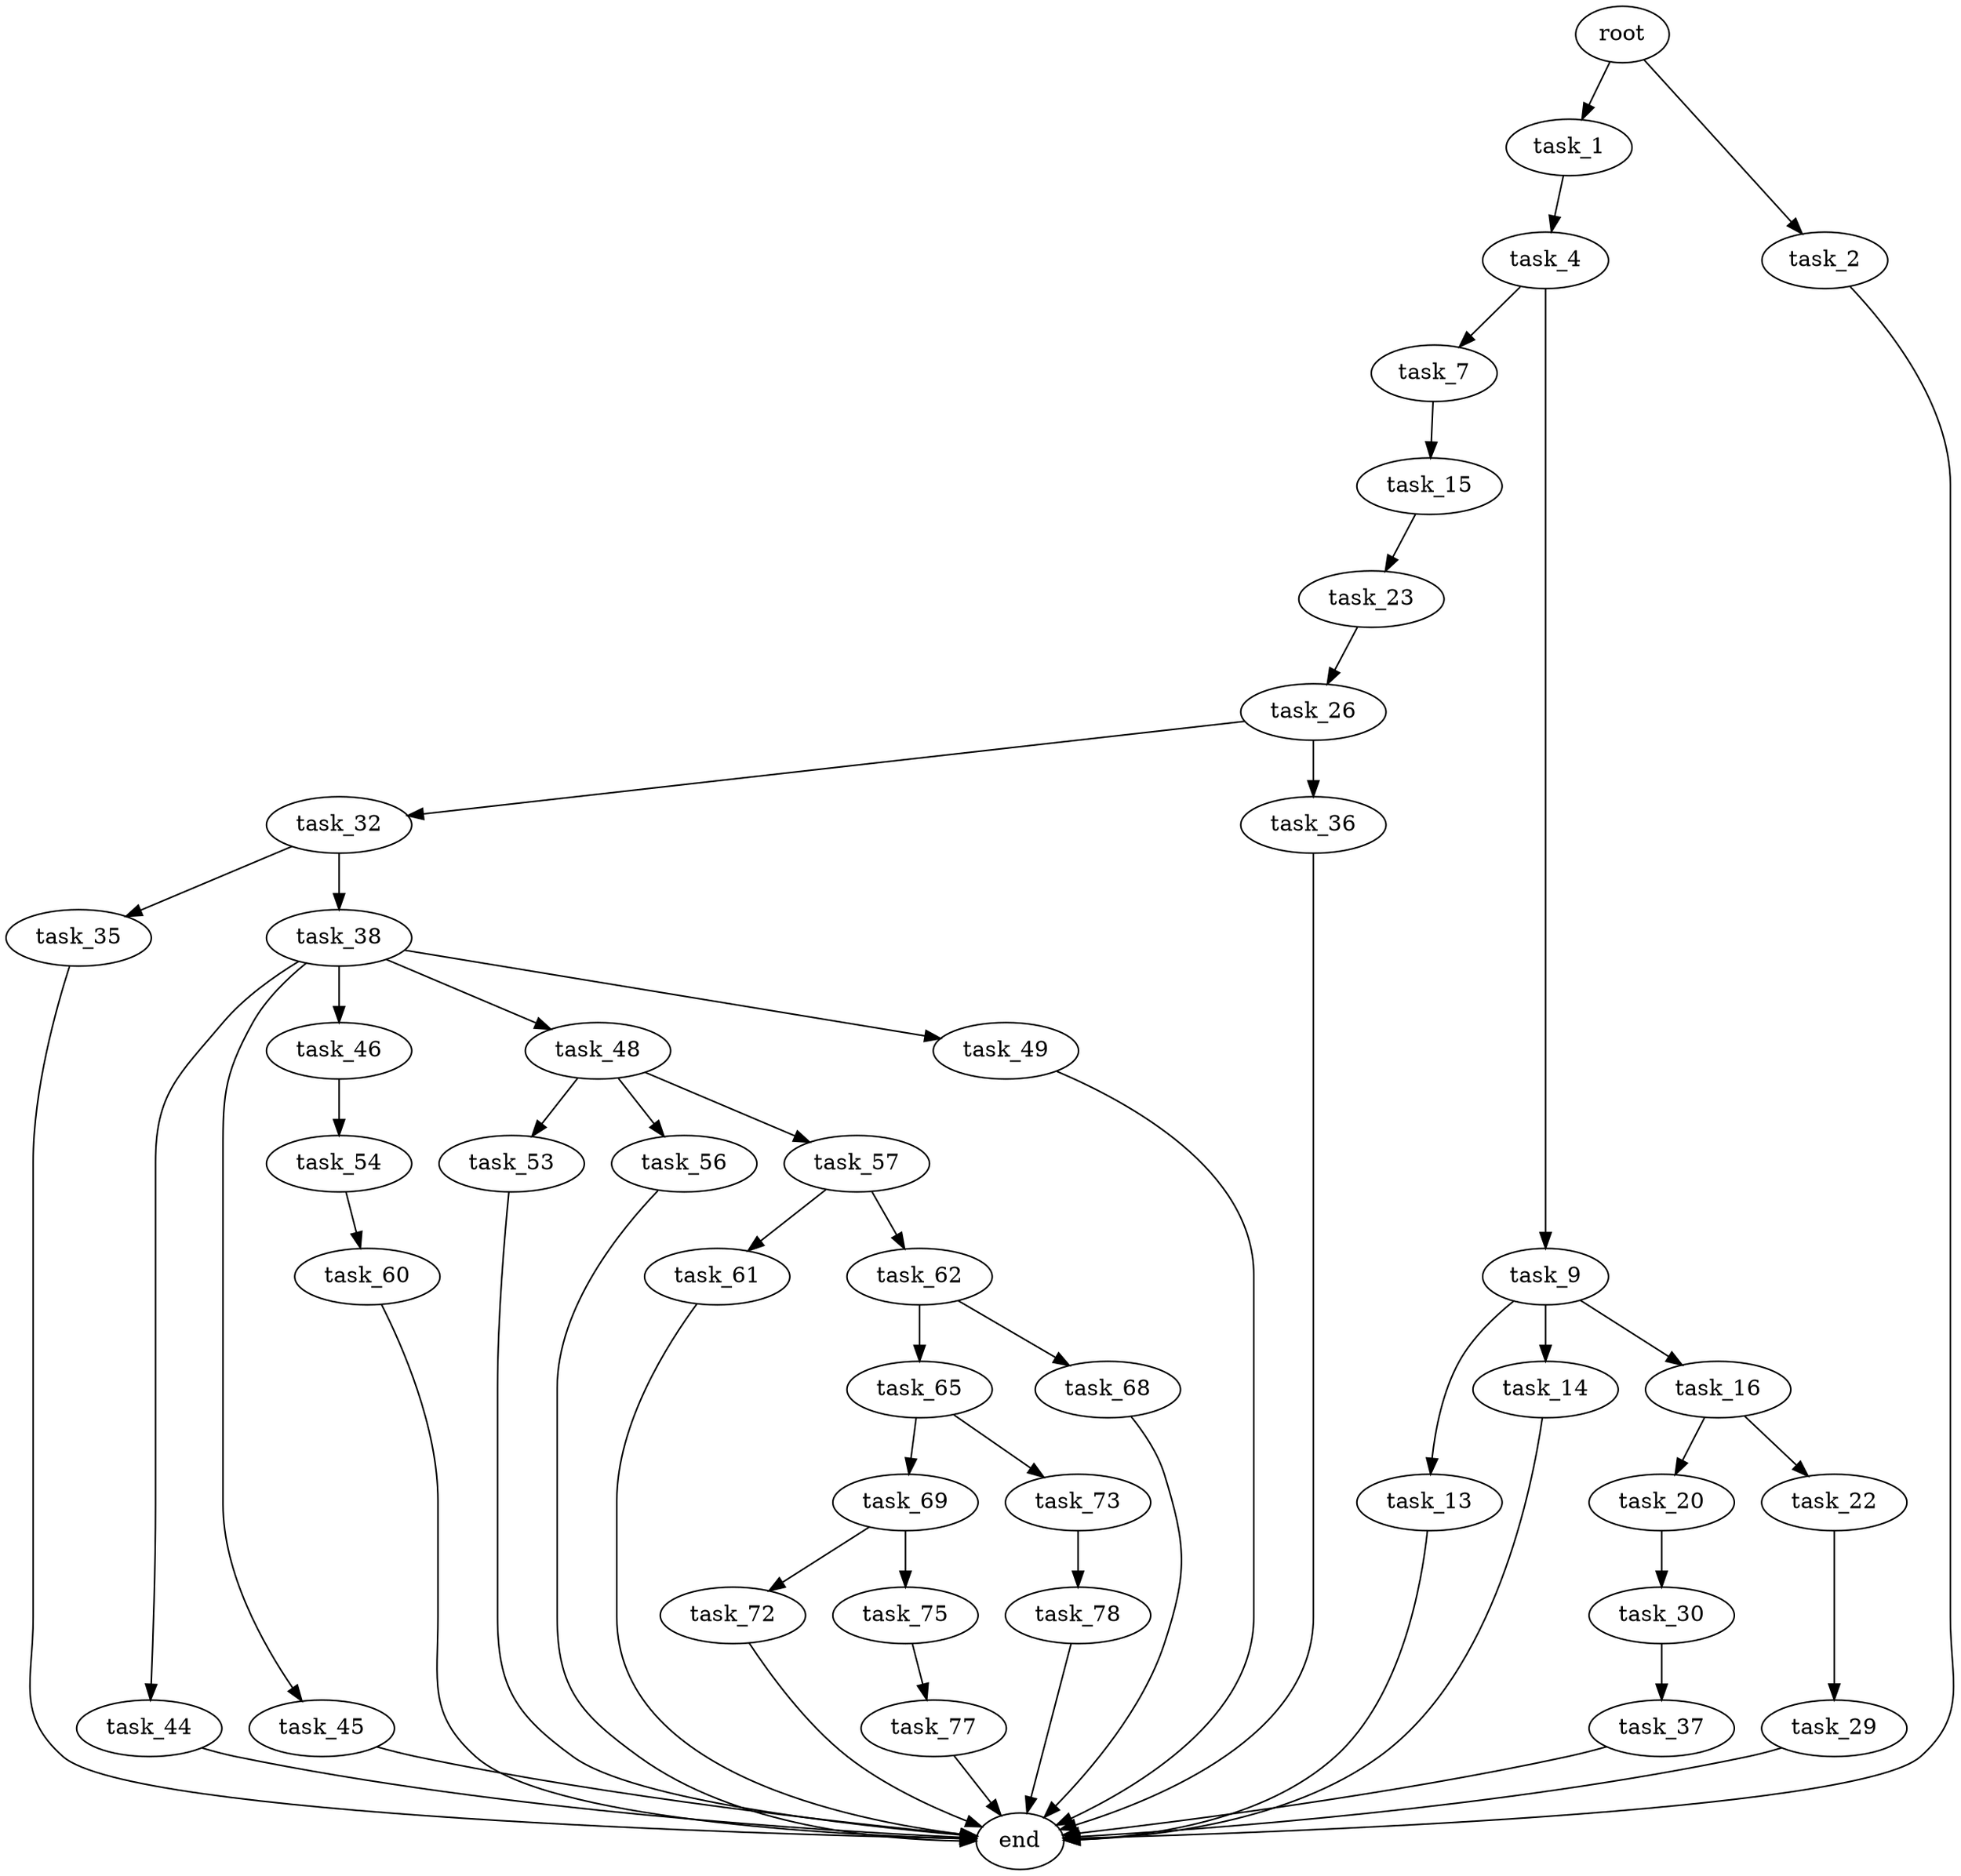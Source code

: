 digraph G {
  root [size="0.000000"];
  task_1 [size="200092830659.000000"];
  task_2 [size="1521825310.000000"];
  task_4 [size="8589934592.000000"];
  task_7 [size="40117607425.000000"];
  task_9 [size="231928233984.000000"];
  task_13 [size="17547404879.000000"];
  task_14 [size="11531545230.000000"];
  task_15 [size="186928294273.000000"];
  task_16 [size="28991029248.000000"];
  task_20 [size="1854719547.000000"];
  task_22 [size="56463073307.000000"];
  task_23 [size="25301577693.000000"];
  task_26 [size="134217728000.000000"];
  task_29 [size="21606141800.000000"];
  task_30 [size="28991029248.000000"];
  task_32 [size="60404709411.000000"];
  task_35 [size="782757789696.000000"];
  task_36 [size="97681203026.000000"];
  task_37 [size="16051185529.000000"];
  task_38 [size="5642525323.000000"];
  task_44 [size="1058145242801.000000"];
  task_45 [size="549755813888.000000"];
  task_46 [size="16639673025.000000"];
  task_48 [size="256055678077.000000"];
  task_49 [size="1073741824000.000000"];
  task_53 [size="536266219628.000000"];
  task_54 [size="782757789696.000000"];
  task_56 [size="29357996800.000000"];
  task_57 [size="186306791765.000000"];
  task_60 [size="17363488356.000000"];
  task_61 [size="20983363542.000000"];
  task_62 [size="666487696895.000000"];
  task_65 [size="37502407059.000000"];
  task_68 [size="125996931944.000000"];
  task_69 [size="276896527480.000000"];
  task_72 [size="20734207901.000000"];
  task_73 [size="68719476736.000000"];
  task_75 [size="68719476736.000000"];
  task_77 [size="16374748319.000000"];
  task_78 [size="109675563836.000000"];
  end [size="0.000000"];

  root -> task_1 [size="1.000000"];
  root -> task_2 [size="1.000000"];
  task_1 -> task_4 [size="301989888.000000"];
  task_2 -> end [size="1.000000"];
  task_4 -> task_7 [size="33554432.000000"];
  task_4 -> task_9 [size="33554432.000000"];
  task_7 -> task_15 [size="679477248.000000"];
  task_9 -> task_13 [size="301989888.000000"];
  task_9 -> task_14 [size="301989888.000000"];
  task_9 -> task_16 [size="301989888.000000"];
  task_13 -> end [size="1.000000"];
  task_14 -> end [size="1.000000"];
  task_15 -> task_23 [size="301989888.000000"];
  task_16 -> task_20 [size="75497472.000000"];
  task_16 -> task_22 [size="75497472.000000"];
  task_20 -> task_30 [size="33554432.000000"];
  task_22 -> task_29 [size="75497472.000000"];
  task_23 -> task_26 [size="679477248.000000"];
  task_26 -> task_32 [size="209715200.000000"];
  task_26 -> task_36 [size="209715200.000000"];
  task_29 -> end [size="1.000000"];
  task_30 -> task_37 [size="75497472.000000"];
  task_32 -> task_35 [size="75497472.000000"];
  task_32 -> task_38 [size="75497472.000000"];
  task_35 -> end [size="1.000000"];
  task_36 -> end [size="1.000000"];
  task_37 -> end [size="1.000000"];
  task_38 -> task_44 [size="134217728.000000"];
  task_38 -> task_45 [size="134217728.000000"];
  task_38 -> task_46 [size="134217728.000000"];
  task_38 -> task_48 [size="134217728.000000"];
  task_38 -> task_49 [size="134217728.000000"];
  task_44 -> end [size="1.000000"];
  task_45 -> end [size="1.000000"];
  task_46 -> task_54 [size="33554432.000000"];
  task_48 -> task_53 [size="301989888.000000"];
  task_48 -> task_56 [size="301989888.000000"];
  task_48 -> task_57 [size="301989888.000000"];
  task_49 -> end [size="1.000000"];
  task_53 -> end [size="1.000000"];
  task_54 -> task_60 [size="679477248.000000"];
  task_56 -> end [size="1.000000"];
  task_57 -> task_61 [size="411041792.000000"];
  task_57 -> task_62 [size="411041792.000000"];
  task_60 -> end [size="1.000000"];
  task_61 -> end [size="1.000000"];
  task_62 -> task_65 [size="838860800.000000"];
  task_62 -> task_68 [size="838860800.000000"];
  task_65 -> task_69 [size="838860800.000000"];
  task_65 -> task_73 [size="838860800.000000"];
  task_68 -> end [size="1.000000"];
  task_69 -> task_72 [size="209715200.000000"];
  task_69 -> task_75 [size="209715200.000000"];
  task_72 -> end [size="1.000000"];
  task_73 -> task_78 [size="134217728.000000"];
  task_75 -> task_77 [size="134217728.000000"];
  task_77 -> end [size="1.000000"];
  task_78 -> end [size="1.000000"];
}

